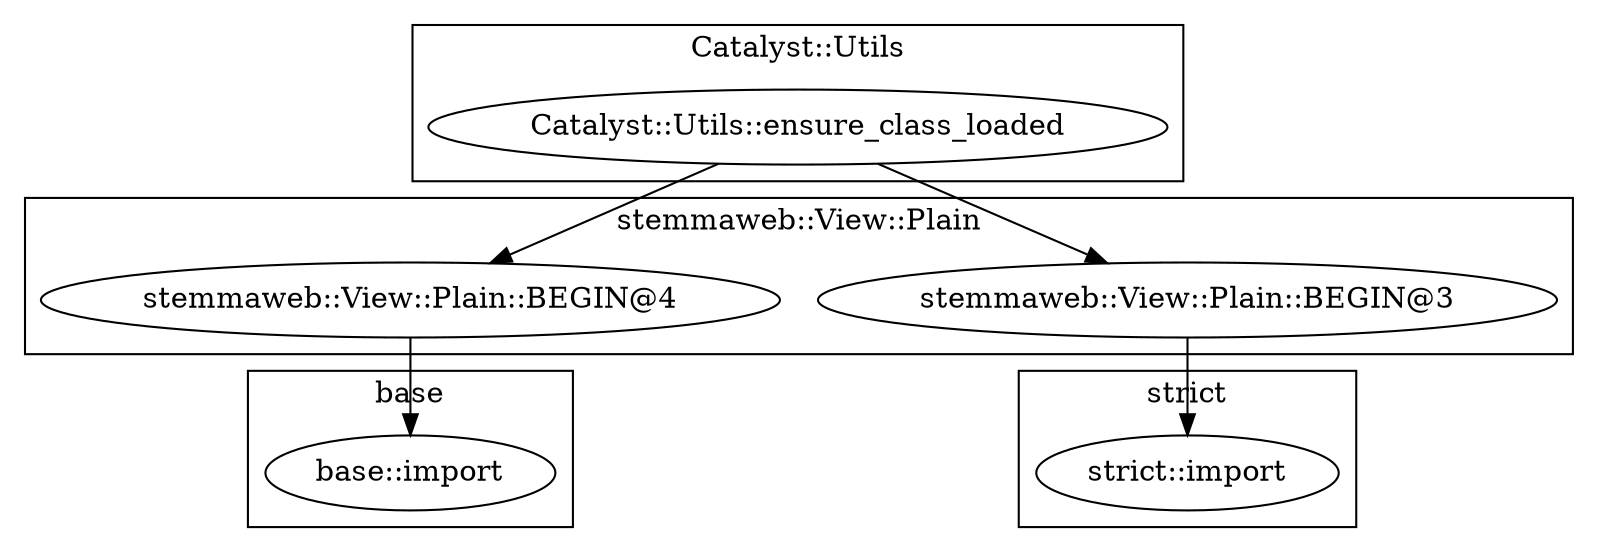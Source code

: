 digraph {
graph [overlap=false]
subgraph cluster_base {
	label="base";
	"base::import";
}
subgraph cluster_stemmaweb_View_Plain {
	label="stemmaweb::View::Plain";
	"stemmaweb::View::Plain::BEGIN@4";
	"stemmaweb::View::Plain::BEGIN@3";
}
subgraph cluster_Catalyst_Utils {
	label="Catalyst::Utils";
	"Catalyst::Utils::ensure_class_loaded";
}
subgraph cluster_strict {
	label="strict";
	"strict::import";
}
"stemmaweb::View::Plain::BEGIN@3" -> "strict::import";
"Catalyst::Utils::ensure_class_loaded" -> "stemmaweb::View::Plain::BEGIN@4";
"stemmaweb::View::Plain::BEGIN@4" -> "base::import";
"Catalyst::Utils::ensure_class_loaded" -> "stemmaweb::View::Plain::BEGIN@3";
}
